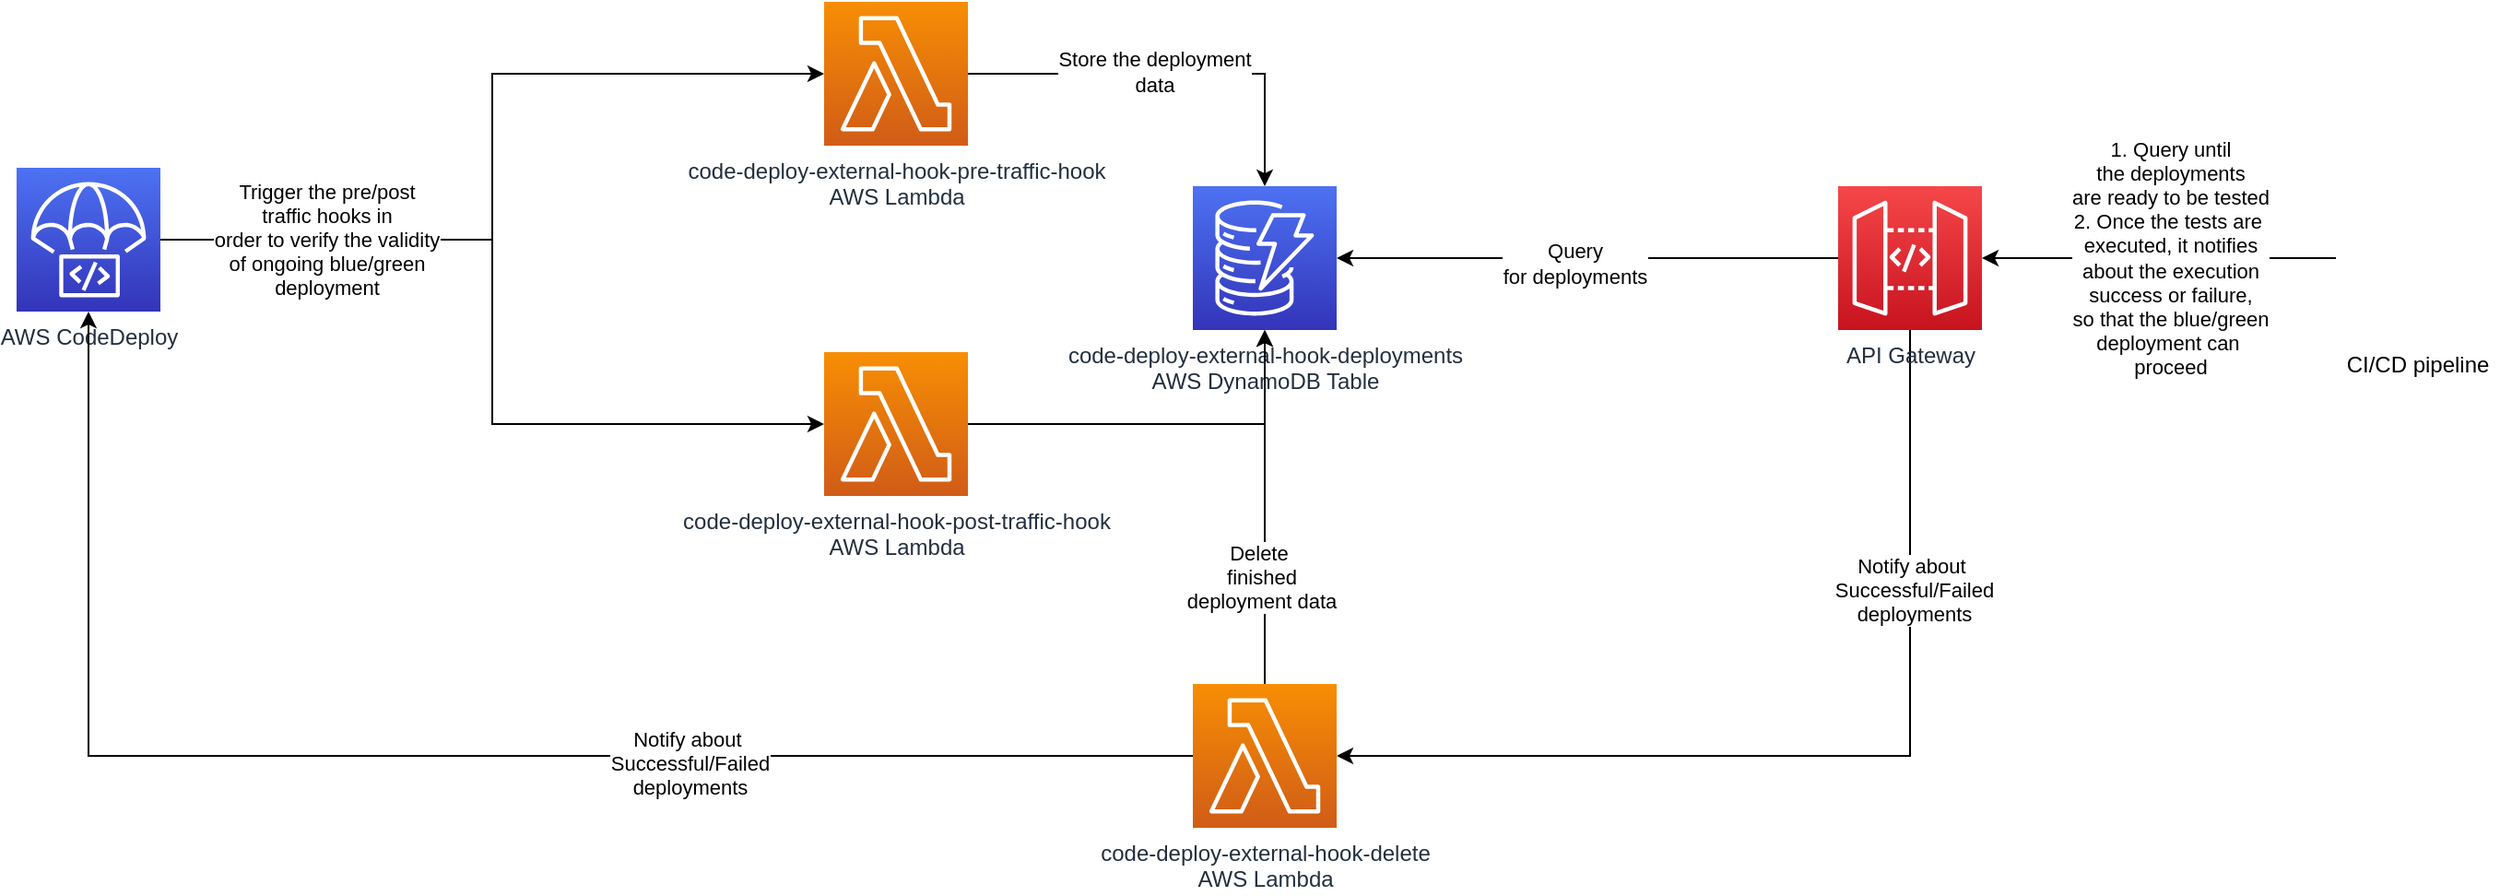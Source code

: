 <mxfile version="14.9.8" type="device"><diagram id="BnDbB0-SQn-K_tvnfQ4v" name="Page-1"><mxGraphModel dx="2013" dy="771" grid="1" gridSize="10" guides="1" tooltips="1" connect="1" arrows="1" fold="1" page="1" pageScale="1" pageWidth="827" pageHeight="1169" math="0" shadow="0"><root><mxCell id="0"/><mxCell id="1" parent="0"/><mxCell id="6cYVbbW1u4W6ObCVIGhb-7" style="edgeStyle=orthogonalEdgeStyle;rounded=0;orthogonalLoop=1;jettySize=auto;html=1;entryX=0;entryY=0.5;entryDx=0;entryDy=0;entryPerimeter=0;" edge="1" parent="1" source="6cYVbbW1u4W6ObCVIGhb-1" target="6cYVbbW1u4W6ObCVIGhb-2"><mxGeometry relative="1" as="geometry"/></mxCell><mxCell id="6cYVbbW1u4W6ObCVIGhb-8" style="edgeStyle=orthogonalEdgeStyle;rounded=0;orthogonalLoop=1;jettySize=auto;html=1;entryX=0;entryY=0.5;entryDx=0;entryDy=0;entryPerimeter=0;" edge="1" parent="1" source="6cYVbbW1u4W6ObCVIGhb-1" target="6cYVbbW1u4W6ObCVIGhb-3"><mxGeometry relative="1" as="geometry"/></mxCell><mxCell id="6cYVbbW1u4W6ObCVIGhb-13" value="Trigger the pre/post&lt;br&gt;traffic hooks in&lt;br&gt;order to verify the validity&lt;br&gt;of ongoing blue/green&lt;br&gt;deployment" style="edgeLabel;html=1;align=center;verticalAlign=middle;resizable=0;points=[];" vertex="1" connectable="0" parent="6cYVbbW1u4W6ObCVIGhb-8"><mxGeometry x="-0.752" y="-2" relative="1" as="geometry"><mxPoint x="33" y="-2" as="offset"/></mxGeometry></mxCell><mxCell id="6cYVbbW1u4W6ObCVIGhb-1" value="AWS CodeDeploy" style="points=[[0,0,0],[0.25,0,0],[0.5,0,0],[0.75,0,0],[1,0,0],[0,1,0],[0.25,1,0],[0.5,1,0],[0.75,1,0],[1,1,0],[0,0.25,0],[0,0.5,0],[0,0.75,0],[1,0.25,0],[1,0.5,0],[1,0.75,0]];outlineConnect=0;fontColor=#232F3E;gradientColor=#4D72F3;gradientDirection=north;fillColor=#3334B9;strokeColor=#ffffff;dashed=0;verticalLabelPosition=bottom;verticalAlign=top;align=center;html=1;fontSize=12;fontStyle=0;aspect=fixed;shape=mxgraph.aws4.resourceIcon;resIcon=mxgraph.aws4.codedeploy;" vertex="1" parent="1"><mxGeometry x="-78" y="90" width="78" height="78" as="geometry"/></mxCell><mxCell id="6cYVbbW1u4W6ObCVIGhb-10" style="edgeStyle=orthogonalEdgeStyle;rounded=0;orthogonalLoop=1;jettySize=auto;html=1;" edge="1" parent="1" source="6cYVbbW1u4W6ObCVIGhb-2" target="6cYVbbW1u4W6ObCVIGhb-9"><mxGeometry relative="1" as="geometry"/></mxCell><mxCell id="6cYVbbW1u4W6ObCVIGhb-18" value="Store the deployment&lt;br&gt;data" style="edgeLabel;html=1;align=center;verticalAlign=middle;resizable=0;points=[];" vertex="1" connectable="0" parent="6cYVbbW1u4W6ObCVIGhb-10"><mxGeometry x="-0.09" y="1" relative="1" as="geometry"><mxPoint as="offset"/></mxGeometry></mxCell><mxCell id="6cYVbbW1u4W6ObCVIGhb-2" value="code-deploy-external-hook-pre-traffic-hook&lt;br&gt;AWS Lambda" style="points=[[0,0,0],[0.25,0,0],[0.5,0,0],[0.75,0,0],[1,0,0],[0,1,0],[0.25,1,0],[0.5,1,0],[0.75,1,0],[1,1,0],[0,0.25,0],[0,0.5,0],[0,0.75,0],[1,0.25,0],[1,0.5,0],[1,0.75,0]];outlineConnect=0;fontColor=#232F3E;gradientColor=#F78E04;gradientDirection=north;fillColor=#D05C17;strokeColor=#ffffff;dashed=0;verticalLabelPosition=bottom;verticalAlign=top;align=center;html=1;fontSize=12;fontStyle=0;aspect=fixed;shape=mxgraph.aws4.resourceIcon;resIcon=mxgraph.aws4.lambda;" vertex="1" parent="1"><mxGeometry x="360" width="78" height="78" as="geometry"/></mxCell><mxCell id="6cYVbbW1u4W6ObCVIGhb-11" style="edgeStyle=orthogonalEdgeStyle;rounded=0;orthogonalLoop=1;jettySize=auto;html=1;entryX=0.5;entryY=1;entryDx=0;entryDy=0;entryPerimeter=0;" edge="1" parent="1" source="6cYVbbW1u4W6ObCVIGhb-3" target="6cYVbbW1u4W6ObCVIGhb-9"><mxGeometry relative="1" as="geometry"/></mxCell><mxCell id="6cYVbbW1u4W6ObCVIGhb-3" value="code-deploy-external-hook-post-traffic-hook&lt;br&gt;AWS Lambda" style="points=[[0,0,0],[0.25,0,0],[0.5,0,0],[0.75,0,0],[1,0,0],[0,1,0],[0.25,1,0],[0.5,1,0],[0.75,1,0],[1,1,0],[0,0.25,0],[0,0.5,0],[0,0.75,0],[1,0.25,0],[1,0.5,0],[1,0.75,0]];outlineConnect=0;fontColor=#232F3E;gradientColor=#F78E04;gradientDirection=north;fillColor=#D05C17;strokeColor=#ffffff;dashed=0;verticalLabelPosition=bottom;verticalAlign=top;align=center;html=1;fontSize=12;fontStyle=0;aspect=fixed;shape=mxgraph.aws4.resourceIcon;resIcon=mxgraph.aws4.lambda;" vertex="1" parent="1"><mxGeometry x="360" y="190" width="78" height="78" as="geometry"/></mxCell><mxCell id="6cYVbbW1u4W6ObCVIGhb-9" value="code-deploy-external-hook-deployments&lt;br&gt;AWS DynamoDB Table" style="points=[[0,0,0],[0.25,0,0],[0.5,0,0],[0.75,0,0],[1,0,0],[0,1,0],[0.25,1,0],[0.5,1,0],[0.75,1,0],[1,1,0],[0,0.25,0],[0,0.5,0],[0,0.75,0],[1,0.25,0],[1,0.5,0],[1,0.75,0]];outlineConnect=0;fontColor=#232F3E;gradientColor=#4D72F3;gradientDirection=north;fillColor=#3334B9;strokeColor=#ffffff;dashed=0;verticalLabelPosition=bottom;verticalAlign=top;align=center;html=1;fontSize=12;fontStyle=0;aspect=fixed;shape=mxgraph.aws4.resourceIcon;resIcon=mxgraph.aws4.dynamodb;" vertex="1" parent="1"><mxGeometry x="560" y="100" width="78" height="78" as="geometry"/></mxCell><mxCell id="6cYVbbW1u4W6ObCVIGhb-14" style="edgeStyle=orthogonalEdgeStyle;rounded=0;orthogonalLoop=1;jettySize=auto;html=1;entryX=1;entryY=0.5;entryDx=0;entryDy=0;entryPerimeter=0;" edge="1" parent="1" source="6cYVbbW1u4W6ObCVIGhb-12" target="6cYVbbW1u4W6ObCVIGhb-9"><mxGeometry relative="1" as="geometry"/></mxCell><mxCell id="6cYVbbW1u4W6ObCVIGhb-20" value="Query&lt;br&gt;for deployments" style="edgeLabel;html=1;align=center;verticalAlign=middle;resizable=0;points=[];" vertex="1" connectable="0" parent="6cYVbbW1u4W6ObCVIGhb-14"><mxGeometry x="0.051" y="3" relative="1" as="geometry"><mxPoint as="offset"/></mxGeometry></mxCell><mxCell id="6cYVbbW1u4W6ObCVIGhb-22" style="edgeStyle=orthogonalEdgeStyle;rounded=0;orthogonalLoop=1;jettySize=auto;html=1;entryX=1;entryY=0.5;entryDx=0;entryDy=0;entryPerimeter=0;" edge="1" parent="1" source="6cYVbbW1u4W6ObCVIGhb-12" target="6cYVbbW1u4W6ObCVIGhb-15"><mxGeometry relative="1" as="geometry"><Array as="points"><mxPoint x="949" y="409"/></Array></mxGeometry></mxCell><mxCell id="6cYVbbW1u4W6ObCVIGhb-23" value="Notify about&amp;nbsp;&lt;br&gt;Successful/Failed&lt;br&gt;deployments" style="edgeLabel;html=1;align=center;verticalAlign=middle;resizable=0;points=[];" vertex="1" connectable="0" parent="6cYVbbW1u4W6ObCVIGhb-22"><mxGeometry x="-0.48" y="2" relative="1" as="geometry"><mxPoint as="offset"/></mxGeometry></mxCell><mxCell id="6cYVbbW1u4W6ObCVIGhb-12" value="API Gateway" style="points=[[0,0,0],[0.25,0,0],[0.5,0,0],[0.75,0,0],[1,0,0],[0,1,0],[0.25,1,0],[0.5,1,0],[0.75,1,0],[1,1,0],[0,0.25,0],[0,0.5,0],[0,0.75,0],[1,0.25,0],[1,0.5,0],[1,0.75,0]];outlineConnect=0;fontColor=#232F3E;gradientColor=#F54749;gradientDirection=north;fillColor=#C7131F;strokeColor=#ffffff;dashed=0;verticalLabelPosition=bottom;verticalAlign=top;align=center;html=1;fontSize=12;fontStyle=0;aspect=fixed;shape=mxgraph.aws4.resourceIcon;resIcon=mxgraph.aws4.api_gateway;" vertex="1" parent="1"><mxGeometry x="910" y="100" width="78" height="78" as="geometry"/></mxCell><mxCell id="6cYVbbW1u4W6ObCVIGhb-17" style="edgeStyle=orthogonalEdgeStyle;rounded=0;orthogonalLoop=1;jettySize=auto;html=1;" edge="1" parent="1" source="6cYVbbW1u4W6ObCVIGhb-15" target="6cYVbbW1u4W6ObCVIGhb-1"><mxGeometry relative="1" as="geometry"/></mxCell><mxCell id="6cYVbbW1u4W6ObCVIGhb-24" value="Notify about&amp;nbsp;&lt;br&gt;Successful/Failed&lt;br&gt;deployments" style="edgeLabel;html=1;align=center;verticalAlign=middle;resizable=0;points=[];" vertex="1" connectable="0" parent="6cYVbbW1u4W6ObCVIGhb-17"><mxGeometry x="-0.349" y="4" relative="1" as="geometry"><mxPoint as="offset"/></mxGeometry></mxCell><mxCell id="6cYVbbW1u4W6ObCVIGhb-25" style="edgeStyle=orthogonalEdgeStyle;rounded=0;orthogonalLoop=1;jettySize=auto;html=1;entryX=0.5;entryY=1;entryDx=0;entryDy=0;entryPerimeter=0;" edge="1" parent="1" source="6cYVbbW1u4W6ObCVIGhb-15" target="6cYVbbW1u4W6ObCVIGhb-9"><mxGeometry relative="1" as="geometry"/></mxCell><mxCell id="6cYVbbW1u4W6ObCVIGhb-26" value="Delete&amp;nbsp;&lt;br&gt;finished&lt;br&gt;deployment data" style="edgeLabel;html=1;align=center;verticalAlign=middle;resizable=0;points=[];" vertex="1" connectable="0" parent="6cYVbbW1u4W6ObCVIGhb-25"><mxGeometry x="-0.396" y="2" relative="1" as="geometry"><mxPoint as="offset"/></mxGeometry></mxCell><mxCell id="6cYVbbW1u4W6ObCVIGhb-15" value="code-deploy-external-hook-delete&lt;br&gt;AWS Lambda" style="points=[[0,0,0],[0.25,0,0],[0.5,0,0],[0.75,0,0],[1,0,0],[0,1,0],[0.25,1,0],[0.5,1,0],[0.75,1,0],[1,1,0],[0,0.25,0],[0,0.5,0],[0,0.75,0],[1,0.25,0],[1,0.5,0],[1,0.75,0]];outlineConnect=0;fontColor=#232F3E;gradientColor=#F78E04;gradientDirection=north;fillColor=#D05C17;strokeColor=#ffffff;dashed=0;verticalLabelPosition=bottom;verticalAlign=top;align=center;html=1;fontSize=12;fontStyle=0;aspect=fixed;shape=mxgraph.aws4.resourceIcon;resIcon=mxgraph.aws4.lambda;" vertex="1" parent="1"><mxGeometry x="560" y="370" width="78" height="78" as="geometry"/></mxCell><mxCell id="6cYVbbW1u4W6ObCVIGhb-28" style="edgeStyle=orthogonalEdgeStyle;rounded=0;orthogonalLoop=1;jettySize=auto;html=1;entryX=1;entryY=0.5;entryDx=0;entryDy=0;entryPerimeter=0;" edge="1" parent="1" source="6cYVbbW1u4W6ObCVIGhb-27" target="6cYVbbW1u4W6ObCVIGhb-12"><mxGeometry relative="1" as="geometry"/></mxCell><mxCell id="6cYVbbW1u4W6ObCVIGhb-29" value="1. Query until&lt;br&gt;the deployments&lt;br&gt;are ready to be tested&lt;br&gt;2. Once the tests are&amp;nbsp;&lt;br&gt;executed, it notifies&lt;br&gt;about the execution&lt;br&gt;success or failure,&lt;br&gt;so that the blue/green&lt;br&gt;deployment can&amp;nbsp;&lt;br&gt;proceed" style="edgeLabel;html=1;align=center;verticalAlign=middle;resizable=0;points=[];" vertex="1" connectable="0" parent="6cYVbbW1u4W6ObCVIGhb-28"><mxGeometry x="0.427" y="-3" relative="1" as="geometry"><mxPoint x="47" y="3" as="offset"/></mxGeometry></mxCell><mxCell id="6cYVbbW1u4W6ObCVIGhb-27" value="CI/CD pipeline" style="shape=image;html=1;verticalAlign=top;verticalLabelPosition=bottom;labelBackgroundColor=#ffffff;imageAspect=0;aspect=fixed;image=https://cdn0.iconfinder.com/data/icons/font-awesome-brands-vol-1/512/jenkins-128.png" vertex="1" parent="1"><mxGeometry x="1180" y="95" width="88" height="88" as="geometry"/></mxCell></root></mxGraphModel></diagram></mxfile>